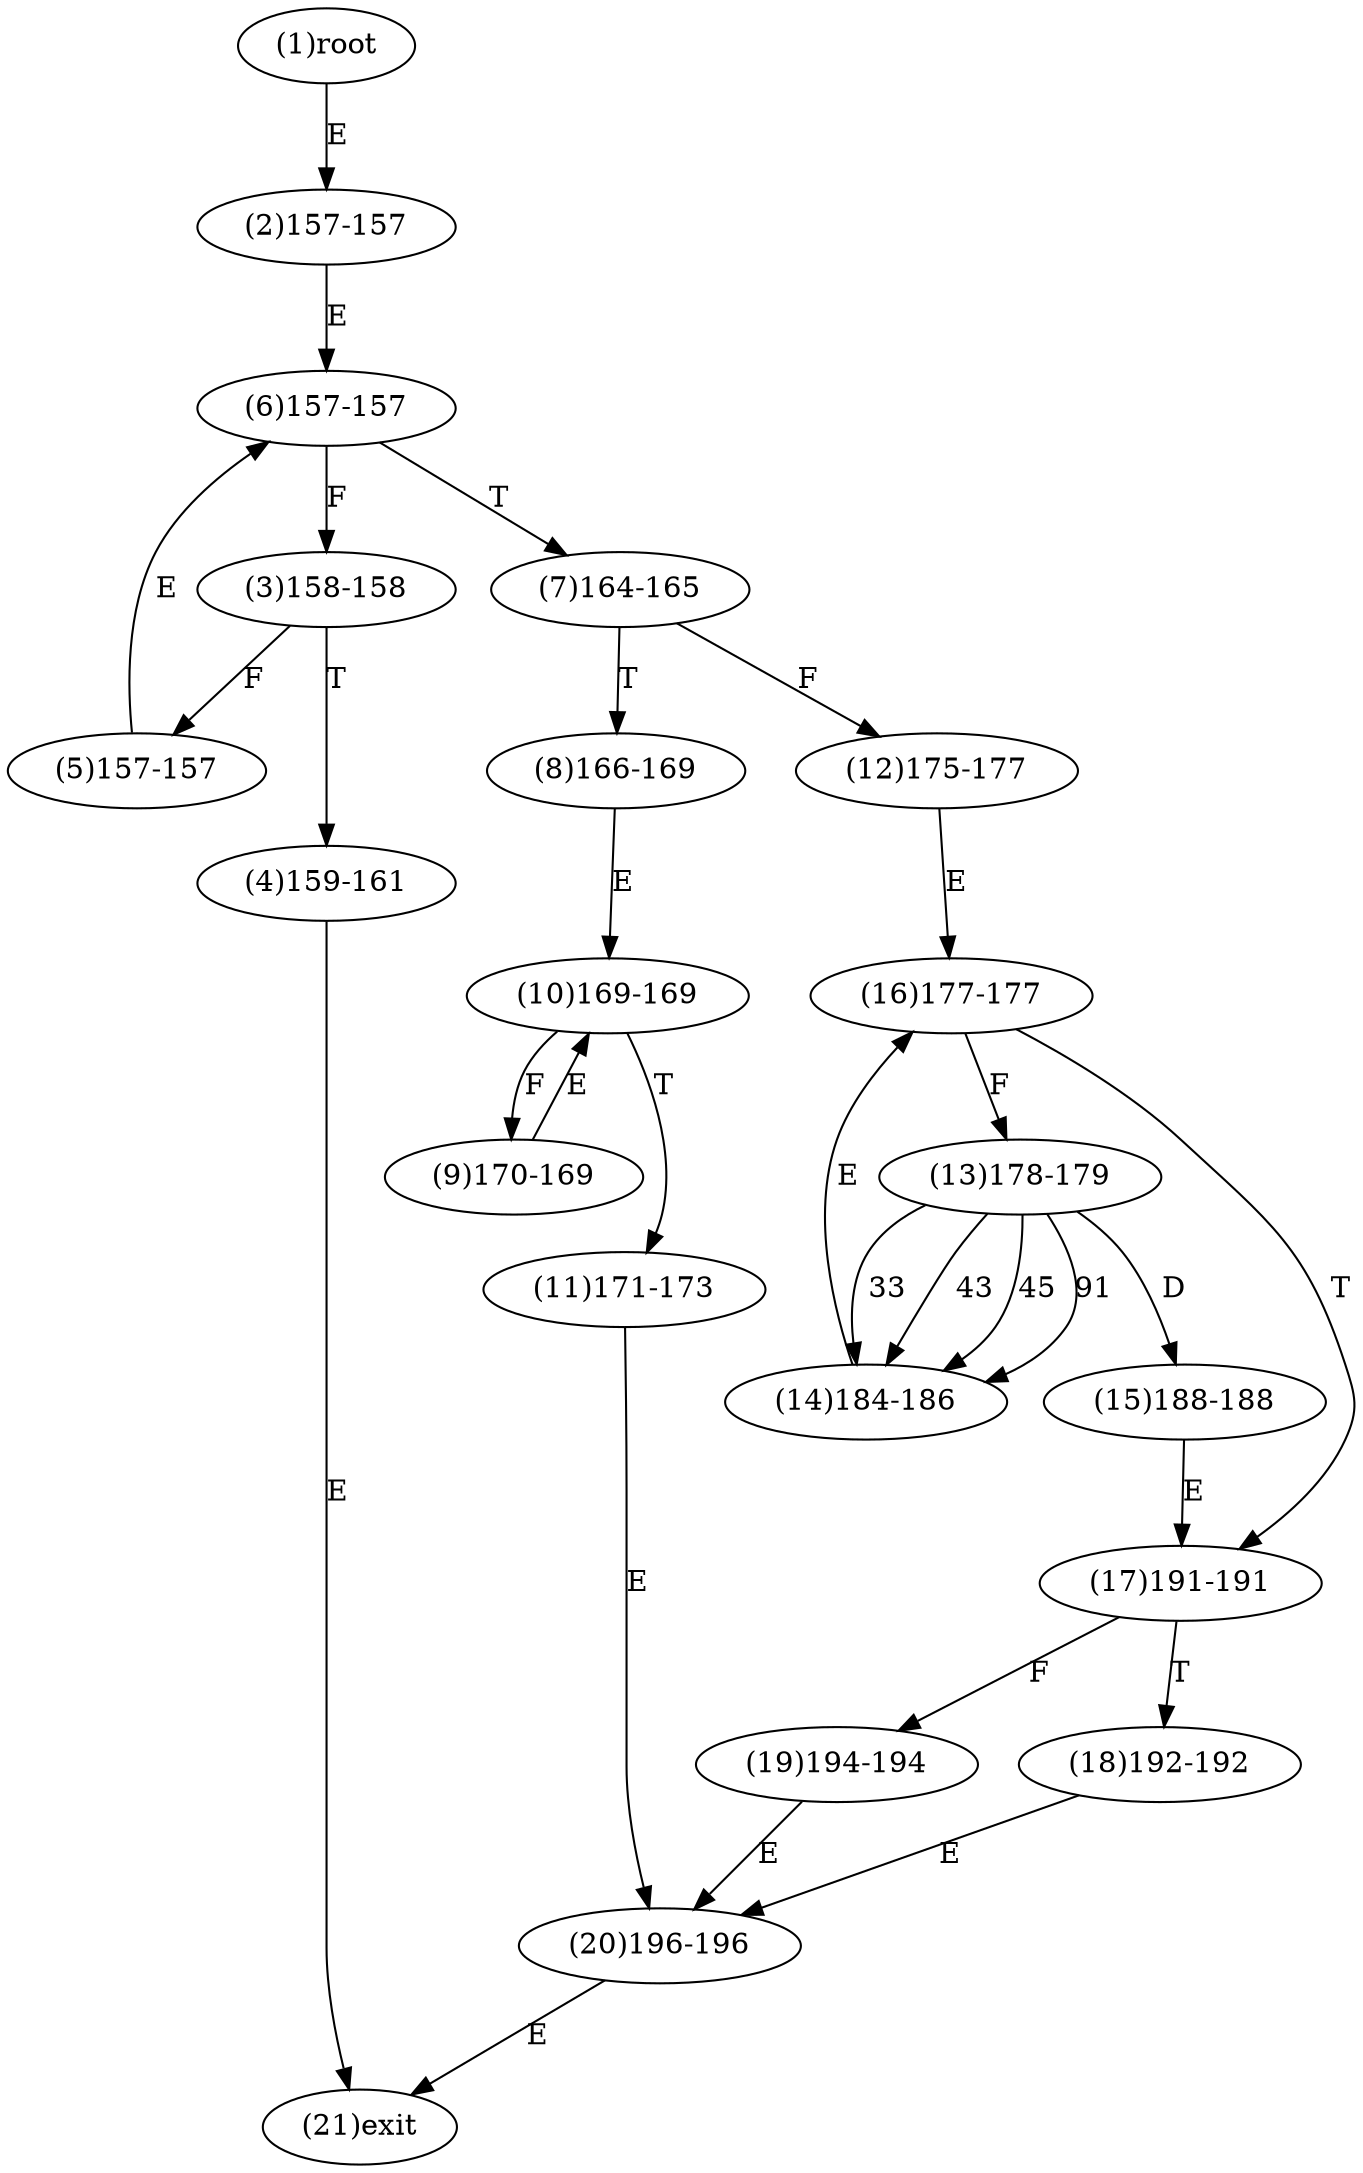digraph "" { 
1[ label="(1)root"];
2[ label="(2)157-157"];
3[ label="(3)158-158"];
4[ label="(4)159-161"];
5[ label="(5)157-157"];
6[ label="(6)157-157"];
7[ label="(7)164-165"];
8[ label="(8)166-169"];
9[ label="(9)170-169"];
10[ label="(10)169-169"];
11[ label="(11)171-173"];
12[ label="(12)175-177"];
13[ label="(13)178-179"];
14[ label="(14)184-186"];
15[ label="(15)188-188"];
17[ label="(17)191-191"];
16[ label="(16)177-177"];
19[ label="(19)194-194"];
18[ label="(18)192-192"];
21[ label="(21)exit"];
20[ label="(20)196-196"];
1->2[ label="E"];
2->6[ label="E"];
3->5[ label="F"];
3->4[ label="T"];
4->21[ label="E"];
5->6[ label="E"];
6->3[ label="F"];
6->7[ label="T"];
7->12[ label="F"];
7->8[ label="T"];
8->10[ label="E"];
9->10[ label="E"];
10->9[ label="F"];
10->11[ label="T"];
11->20[ label="E"];
12->16[ label="E"];
13->14[ label="33"];
13->14[ label="43"];
13->14[ label="45"];
13->14[ label="91"];
13->15[ label="D"];
14->16[ label="E"];
15->17[ label="E"];
16->13[ label="F"];
16->17[ label="T"];
17->19[ label="F"];
17->18[ label="T"];
18->20[ label="E"];
19->20[ label="E"];
20->21[ label="E"];
}